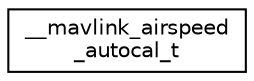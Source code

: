 digraph "Graphical Class Hierarchy"
{
 // INTERACTIVE_SVG=YES
  edge [fontname="Helvetica",fontsize="10",labelfontname="Helvetica",labelfontsize="10"];
  node [fontname="Helvetica",fontsize="10",shape=record];
  rankdir="LR";
  Node1 [label="__mavlink_airspeed\l_autocal_t",height=0.2,width=0.4,color="black", fillcolor="white", style="filled",URL="$struct____mavlink__airspeed__autocal__t.html"];
}
